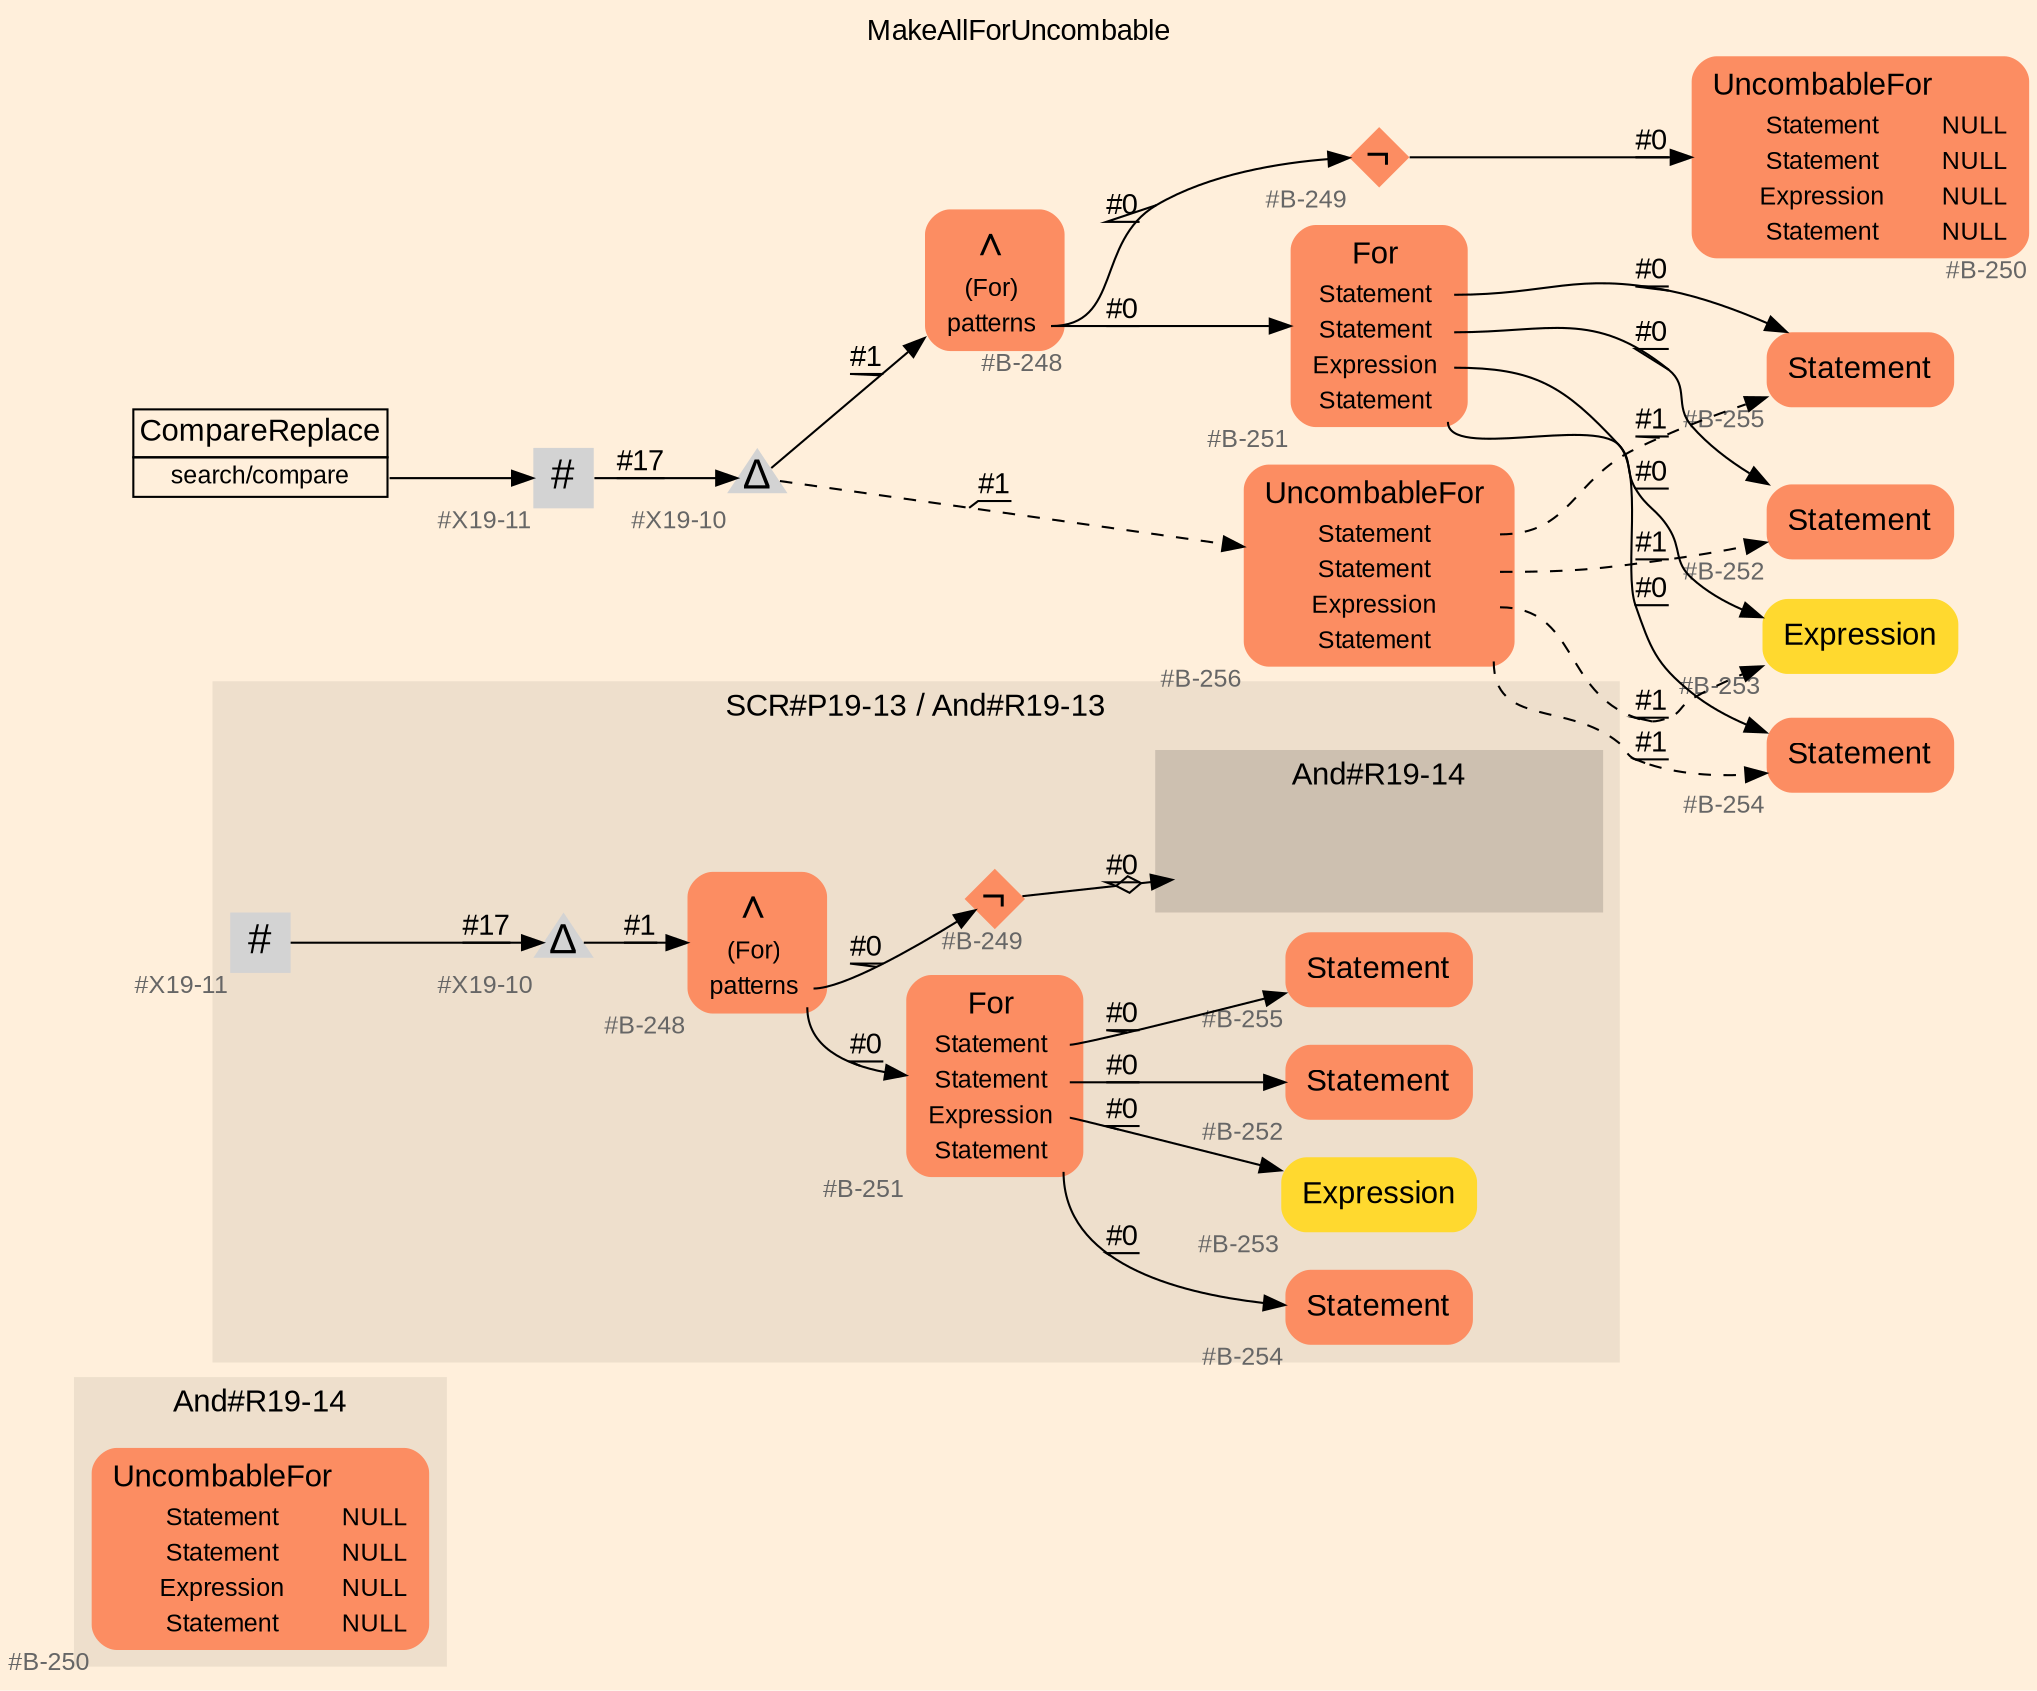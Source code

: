 digraph "MakeAllForUncombable" {
label = "MakeAllForUncombable"
labelloc = t
graph [
    rankdir = "LR"
    ranksep = 0.3
    bgcolor = antiquewhite1
    color = black
    fontcolor = black
    fontname = "Arial"
];
node [
    fontname = "Arial"
];
edge [
    fontname = "Arial"
];

// -------------------- figure And#R19-14 --------------------
// -------- region And#R19-14 ----------
subgraph "clusterAnd#R19-14" {
    label = "And#R19-14"
    style = "filled"
    color = antiquewhite2
    fontsize = "15"
    // -------- block And#R19-14/#B-250 ----------
    "And#R19-14/#B-250" [
        fillcolor = "/set28/2"
        xlabel = "#B-250"
        fontsize = "12"
        fontcolor = grey40
        shape = "plaintext"
        label = <<TABLE BORDER="0" CELLBORDER="0" CELLSPACING="0">
         <TR><TD><FONT COLOR="black" POINT-SIZE="15">UncombableFor</FONT></TD></TR>
         <TR><TD><FONT COLOR="black" POINT-SIZE="12">Statement</FONT></TD><TD PORT="port0"><FONT COLOR="black" POINT-SIZE="12">NULL</FONT></TD></TR>
         <TR><TD><FONT COLOR="black" POINT-SIZE="12">Statement</FONT></TD><TD PORT="port1"><FONT COLOR="black" POINT-SIZE="12">NULL</FONT></TD></TR>
         <TR><TD><FONT COLOR="black" POINT-SIZE="12">Expression</FONT></TD><TD PORT="port2"><FONT COLOR="black" POINT-SIZE="12">NULL</FONT></TD></TR>
         <TR><TD><FONT COLOR="black" POINT-SIZE="12">Statement</FONT></TD><TD PORT="port3"><FONT COLOR="black" POINT-SIZE="12">NULL</FONT></TD></TR>
        </TABLE>>
        style = "rounded,filled"
    ];
    
}


// -------------------- figure And#R19-13 --------------------
// -------- region And#R19-13 ----------
subgraph "clusterAnd#R19-13" {
    label = "SCR#P19-13 / And#R19-13"
    style = "filled"
    color = antiquewhite2
    fontsize = "15"
    // -------- block And#R19-13/#B-255 ----------
    "And#R19-13/#B-255" [
        fillcolor = "/set28/2"
        xlabel = "#B-255"
        fontsize = "12"
        fontcolor = grey40
        shape = "plaintext"
        label = <<TABLE BORDER="0" CELLBORDER="0" CELLSPACING="0">
         <TR><TD><FONT COLOR="black" POINT-SIZE="15">Statement</FONT></TD></TR>
        </TABLE>>
        style = "rounded,filled"
    ];
    
    // -------- block And#R19-13/#B-251 ----------
    "And#R19-13/#B-251" [
        fillcolor = "/set28/2"
        xlabel = "#B-251"
        fontsize = "12"
        fontcolor = grey40
        shape = "plaintext"
        label = <<TABLE BORDER="0" CELLBORDER="0" CELLSPACING="0">
         <TR><TD><FONT COLOR="black" POINT-SIZE="15">For</FONT></TD></TR>
         <TR><TD><FONT COLOR="black" POINT-SIZE="12">Statement</FONT></TD><TD PORT="port0"></TD></TR>
         <TR><TD><FONT COLOR="black" POINT-SIZE="12">Statement</FONT></TD><TD PORT="port1"></TD></TR>
         <TR><TD><FONT COLOR="black" POINT-SIZE="12">Expression</FONT></TD><TD PORT="port2"></TD></TR>
         <TR><TD><FONT COLOR="black" POINT-SIZE="12">Statement</FONT></TD><TD PORT="port3"></TD></TR>
        </TABLE>>
        style = "rounded,filled"
    ];
    
    // -------- block And#R19-13/#B-253 ----------
    "And#R19-13/#B-253" [
        fillcolor = "/set28/6"
        xlabel = "#B-253"
        fontsize = "12"
        fontcolor = grey40
        shape = "plaintext"
        label = <<TABLE BORDER="0" CELLBORDER="0" CELLSPACING="0">
         <TR><TD><FONT COLOR="black" POINT-SIZE="15">Expression</FONT></TD></TR>
        </TABLE>>
        style = "rounded,filled"
    ];
    
    // -------- block And#R19-13/#B-254 ----------
    "And#R19-13/#B-254" [
        fillcolor = "/set28/2"
        xlabel = "#B-254"
        fontsize = "12"
        fontcolor = grey40
        shape = "plaintext"
        label = <<TABLE BORDER="0" CELLBORDER="0" CELLSPACING="0">
         <TR><TD><FONT COLOR="black" POINT-SIZE="15">Statement</FONT></TD></TR>
        </TABLE>>
        style = "rounded,filled"
    ];
    
    // -------- block And#R19-13/#B-249 ----------
    "And#R19-13/#B-249" [
        fillcolor = "/set28/2"
        xlabel = "#B-249"
        fontsize = "12"
        fontcolor = grey40
        shape = "diamond"
        label = <<FONT COLOR="black" POINT-SIZE="20">¬</FONT>>
        style = "filled"
        penwidth = 0.0
        fixedsize = true
        width = 0.4
        height = 0.4
    ];
    
    // -------- block And#R19-13/#X19-11 ----------
    "And#R19-13/#X19-11" [
        xlabel = "#X19-11"
        fontsize = "12"
        fontcolor = grey40
        shape = "square"
        label = <<FONT COLOR="black" POINT-SIZE="20">#</FONT>>
        style = "filled"
        penwidth = 0.0
        fixedsize = true
        width = 0.4
        height = 0.4
    ];
    
    // -------- block And#R19-13/#B-248 ----------
    "And#R19-13/#B-248" [
        fillcolor = "/set28/2"
        xlabel = "#B-248"
        fontsize = "12"
        fontcolor = grey40
        shape = "plaintext"
        label = <<TABLE BORDER="0" CELLBORDER="0" CELLSPACING="0">
         <TR><TD><FONT COLOR="black" POINT-SIZE="20">∧</FONT></TD></TR>
         <TR><TD><FONT COLOR="black" POINT-SIZE="12">(For)</FONT></TD><TD PORT="port0"></TD></TR>
         <TR><TD><FONT COLOR="black" POINT-SIZE="12">patterns</FONT></TD><TD PORT="port1"></TD></TR>
        </TABLE>>
        style = "rounded,filled"
    ];
    
    // -------- block And#R19-13/#B-252 ----------
    "And#R19-13/#B-252" [
        fillcolor = "/set28/2"
        xlabel = "#B-252"
        fontsize = "12"
        fontcolor = grey40
        shape = "plaintext"
        label = <<TABLE BORDER="0" CELLBORDER="0" CELLSPACING="0">
         <TR><TD><FONT COLOR="black" POINT-SIZE="15">Statement</FONT></TD></TR>
        </TABLE>>
        style = "rounded,filled"
    ];
    
    // -------- block And#R19-13/#X19-10 ----------
    "And#R19-13/#X19-10" [
        xlabel = "#X19-10"
        fontsize = "12"
        fontcolor = grey40
        shape = "triangle"
        label = <<FONT COLOR="black" POINT-SIZE="20">Δ</FONT>>
        style = "filled"
        penwidth = 0.0
        fixedsize = true
        width = 0.4
        height = 0.4
    ];
    
    // -------- region And#R19-13/And#R19-14 ----------
    subgraph "clusterAnd#R19-13/And#R19-14" {
        label = "And#R19-14"
        style = "filled"
        color = antiquewhite3
        fontsize = "15"
        // -------- block And#R19-13/And#R19-14/#B-250 ----------
        "And#R19-13/And#R19-14/#B-250" [
            fillcolor = "/set28/2"
            xlabel = "#B-250"
            fontsize = "12"
            fontcolor = grey40
            shape = "none"
            style = "invisible"
        ];
        
    }
    
}

"And#R19-13/#B-251":port0 -> "And#R19-13/#B-255" [
    label = "#0"
    decorate = true
    color = black
    fontcolor = black
];

"And#R19-13/#B-251":port1 -> "And#R19-13/#B-252" [
    label = "#0"
    decorate = true
    color = black
    fontcolor = black
];

"And#R19-13/#B-251":port2 -> "And#R19-13/#B-253" [
    label = "#0"
    decorate = true
    color = black
    fontcolor = black
];

"And#R19-13/#B-251":port3 -> "And#R19-13/#B-254" [
    label = "#0"
    decorate = true
    color = black
    fontcolor = black
];

"And#R19-13/#B-249" -> "And#R19-13/And#R19-14/#B-250" [
    arrowhead="normalnoneodiamond"
    label = "#0"
    decorate = true
    color = black
    fontcolor = black
];

"And#R19-13/#X19-11" -> "And#R19-13/#X19-10" [
    label = "#17"
    decorate = true
    color = black
    fontcolor = black
];

"And#R19-13/#B-248":port1 -> "And#R19-13/#B-249" [
    label = "#0"
    decorate = true
    color = black
    fontcolor = black
];

"And#R19-13/#B-248":port1 -> "And#R19-13/#B-251" [
    label = "#0"
    decorate = true
    color = black
    fontcolor = black
];

"And#R19-13/#X19-10" -> "And#R19-13/#B-248" [
    label = "#1"
    decorate = true
    color = black
    fontcolor = black
];


// -------------------- transformation figure --------------------
// -------- block CR#X19-12 ----------
"CR#X19-12" [
    fillcolor = antiquewhite1
    fontsize = "12"
    fontcolor = grey40
    shape = "plaintext"
    label = <<TABLE BORDER="0" CELLBORDER="1" CELLSPACING="0">
     <TR><TD><FONT COLOR="black" POINT-SIZE="15">CompareReplace</FONT></TD></TR>
     <TR><TD PORT="port0"><FONT COLOR="black" POINT-SIZE="12">search/compare</FONT></TD></TR>
    </TABLE>>
    style = "filled"
    color = black
];

// -------- block #X19-11 ----------
"#X19-11" [
    xlabel = "#X19-11"
    fontsize = "12"
    fontcolor = grey40
    shape = "square"
    label = <<FONT COLOR="black" POINT-SIZE="20">#</FONT>>
    style = "filled"
    penwidth = 0.0
    fixedsize = true
    width = 0.4
    height = 0.4
];

// -------- block #X19-10 ----------
"#X19-10" [
    xlabel = "#X19-10"
    fontsize = "12"
    fontcolor = grey40
    shape = "triangle"
    label = <<FONT COLOR="black" POINT-SIZE="20">Δ</FONT>>
    style = "filled"
    penwidth = 0.0
    fixedsize = true
    width = 0.4
    height = 0.4
];

// -------- block #B-248 ----------
"#B-248" [
    fillcolor = "/set28/2"
    xlabel = "#B-248"
    fontsize = "12"
    fontcolor = grey40
    shape = "plaintext"
    label = <<TABLE BORDER="0" CELLBORDER="0" CELLSPACING="0">
     <TR><TD><FONT COLOR="black" POINT-SIZE="20">∧</FONT></TD></TR>
     <TR><TD><FONT COLOR="black" POINT-SIZE="12">(For)</FONT></TD><TD PORT="port0"></TD></TR>
     <TR><TD><FONT COLOR="black" POINT-SIZE="12">patterns</FONT></TD><TD PORT="port1"></TD></TR>
    </TABLE>>
    style = "rounded,filled"
];

// -------- block #B-249 ----------
"#B-249" [
    fillcolor = "/set28/2"
    xlabel = "#B-249"
    fontsize = "12"
    fontcolor = grey40
    shape = "diamond"
    label = <<FONT COLOR="black" POINT-SIZE="20">¬</FONT>>
    style = "filled"
    penwidth = 0.0
    fixedsize = true
    width = 0.4
    height = 0.4
];

// -------- block #B-250 ----------
"#B-250" [
    fillcolor = "/set28/2"
    xlabel = "#B-250"
    fontsize = "12"
    fontcolor = grey40
    shape = "plaintext"
    label = <<TABLE BORDER="0" CELLBORDER="0" CELLSPACING="0">
     <TR><TD><FONT COLOR="black" POINT-SIZE="15">UncombableFor</FONT></TD></TR>
     <TR><TD><FONT COLOR="black" POINT-SIZE="12">Statement</FONT></TD><TD PORT="port0"><FONT COLOR="black" POINT-SIZE="12">NULL</FONT></TD></TR>
     <TR><TD><FONT COLOR="black" POINT-SIZE="12">Statement</FONT></TD><TD PORT="port1"><FONT COLOR="black" POINT-SIZE="12">NULL</FONT></TD></TR>
     <TR><TD><FONT COLOR="black" POINT-SIZE="12">Expression</FONT></TD><TD PORT="port2"><FONT COLOR="black" POINT-SIZE="12">NULL</FONT></TD></TR>
     <TR><TD><FONT COLOR="black" POINT-SIZE="12">Statement</FONT></TD><TD PORT="port3"><FONT COLOR="black" POINT-SIZE="12">NULL</FONT></TD></TR>
    </TABLE>>
    style = "rounded,filled"
];

// -------- block #B-251 ----------
"#B-251" [
    fillcolor = "/set28/2"
    xlabel = "#B-251"
    fontsize = "12"
    fontcolor = grey40
    shape = "plaintext"
    label = <<TABLE BORDER="0" CELLBORDER="0" CELLSPACING="0">
     <TR><TD><FONT COLOR="black" POINT-SIZE="15">For</FONT></TD></TR>
     <TR><TD><FONT COLOR="black" POINT-SIZE="12">Statement</FONT></TD><TD PORT="port0"></TD></TR>
     <TR><TD><FONT COLOR="black" POINT-SIZE="12">Statement</FONT></TD><TD PORT="port1"></TD></TR>
     <TR><TD><FONT COLOR="black" POINT-SIZE="12">Expression</FONT></TD><TD PORT="port2"></TD></TR>
     <TR><TD><FONT COLOR="black" POINT-SIZE="12">Statement</FONT></TD><TD PORT="port3"></TD></TR>
    </TABLE>>
    style = "rounded,filled"
];

// -------- block #B-255 ----------
"#B-255" [
    fillcolor = "/set28/2"
    xlabel = "#B-255"
    fontsize = "12"
    fontcolor = grey40
    shape = "plaintext"
    label = <<TABLE BORDER="0" CELLBORDER="0" CELLSPACING="0">
     <TR><TD><FONT COLOR="black" POINT-SIZE="15">Statement</FONT></TD></TR>
    </TABLE>>
    style = "rounded,filled"
];

// -------- block #B-252 ----------
"#B-252" [
    fillcolor = "/set28/2"
    xlabel = "#B-252"
    fontsize = "12"
    fontcolor = grey40
    shape = "plaintext"
    label = <<TABLE BORDER="0" CELLBORDER="0" CELLSPACING="0">
     <TR><TD><FONT COLOR="black" POINT-SIZE="15">Statement</FONT></TD></TR>
    </TABLE>>
    style = "rounded,filled"
];

// -------- block #B-253 ----------
"#B-253" [
    fillcolor = "/set28/6"
    xlabel = "#B-253"
    fontsize = "12"
    fontcolor = grey40
    shape = "plaintext"
    label = <<TABLE BORDER="0" CELLBORDER="0" CELLSPACING="0">
     <TR><TD><FONT COLOR="black" POINT-SIZE="15">Expression</FONT></TD></TR>
    </TABLE>>
    style = "rounded,filled"
];

// -------- block #B-254 ----------
"#B-254" [
    fillcolor = "/set28/2"
    xlabel = "#B-254"
    fontsize = "12"
    fontcolor = grey40
    shape = "plaintext"
    label = <<TABLE BORDER="0" CELLBORDER="0" CELLSPACING="0">
     <TR><TD><FONT COLOR="black" POINT-SIZE="15">Statement</FONT></TD></TR>
    </TABLE>>
    style = "rounded,filled"
];

// -------- block #B-256 ----------
"#B-256" [
    fillcolor = "/set28/2"
    xlabel = "#B-256"
    fontsize = "12"
    fontcolor = grey40
    shape = "plaintext"
    label = <<TABLE BORDER="0" CELLBORDER="0" CELLSPACING="0">
     <TR><TD><FONT COLOR="black" POINT-SIZE="15">UncombableFor</FONT></TD></TR>
     <TR><TD><FONT COLOR="black" POINT-SIZE="12">Statement</FONT></TD><TD PORT="port0"></TD></TR>
     <TR><TD><FONT COLOR="black" POINT-SIZE="12">Statement</FONT></TD><TD PORT="port1"></TD></TR>
     <TR><TD><FONT COLOR="black" POINT-SIZE="12">Expression</FONT></TD><TD PORT="port2"></TD></TR>
     <TR><TD><FONT COLOR="black" POINT-SIZE="12">Statement</FONT></TD><TD PORT="port3"></TD></TR>
    </TABLE>>
    style = "rounded,filled"
];

"CR#X19-12":port0 -> "#X19-11" [
    label = ""
    decorate = true
    color = black
    fontcolor = black
];

"#X19-11" -> "#X19-10" [
    label = "#17"
    decorate = true
    color = black
    fontcolor = black
];

"#X19-10" -> "#B-248" [
    label = "#1"
    decorate = true
    color = black
    fontcolor = black
];

"#X19-10" -> "#B-256" [
    style="dashed"
    label = "#1"
    decorate = true
    color = black
    fontcolor = black
];

"#B-248":port1 -> "#B-249" [
    label = "#0"
    decorate = true
    color = black
    fontcolor = black
];

"#B-248":port1 -> "#B-251" [
    label = "#0"
    decorate = true
    color = black
    fontcolor = black
];

"#B-249" -> "#B-250" [
    label = "#0"
    decorate = true
    color = black
    fontcolor = black
];

"#B-251":port0 -> "#B-255" [
    label = "#0"
    decorate = true
    color = black
    fontcolor = black
];

"#B-251":port1 -> "#B-252" [
    label = "#0"
    decorate = true
    color = black
    fontcolor = black
];

"#B-251":port2 -> "#B-253" [
    label = "#0"
    decorate = true
    color = black
    fontcolor = black
];

"#B-251":port3 -> "#B-254" [
    label = "#0"
    decorate = true
    color = black
    fontcolor = black
];

"#B-256":port0 -> "#B-255" [
    style="dashed"
    label = "#1"
    decorate = true
    color = black
    fontcolor = black
];

"#B-256":port1 -> "#B-252" [
    style="dashed"
    label = "#1"
    decorate = true
    color = black
    fontcolor = black
];

"#B-256":port2 -> "#B-253" [
    style="dashed"
    label = "#1"
    decorate = true
    color = black
    fontcolor = black
];

"#B-256":port3 -> "#B-254" [
    style="dashed"
    label = "#1"
    decorate = true
    color = black
    fontcolor = black
];


}

